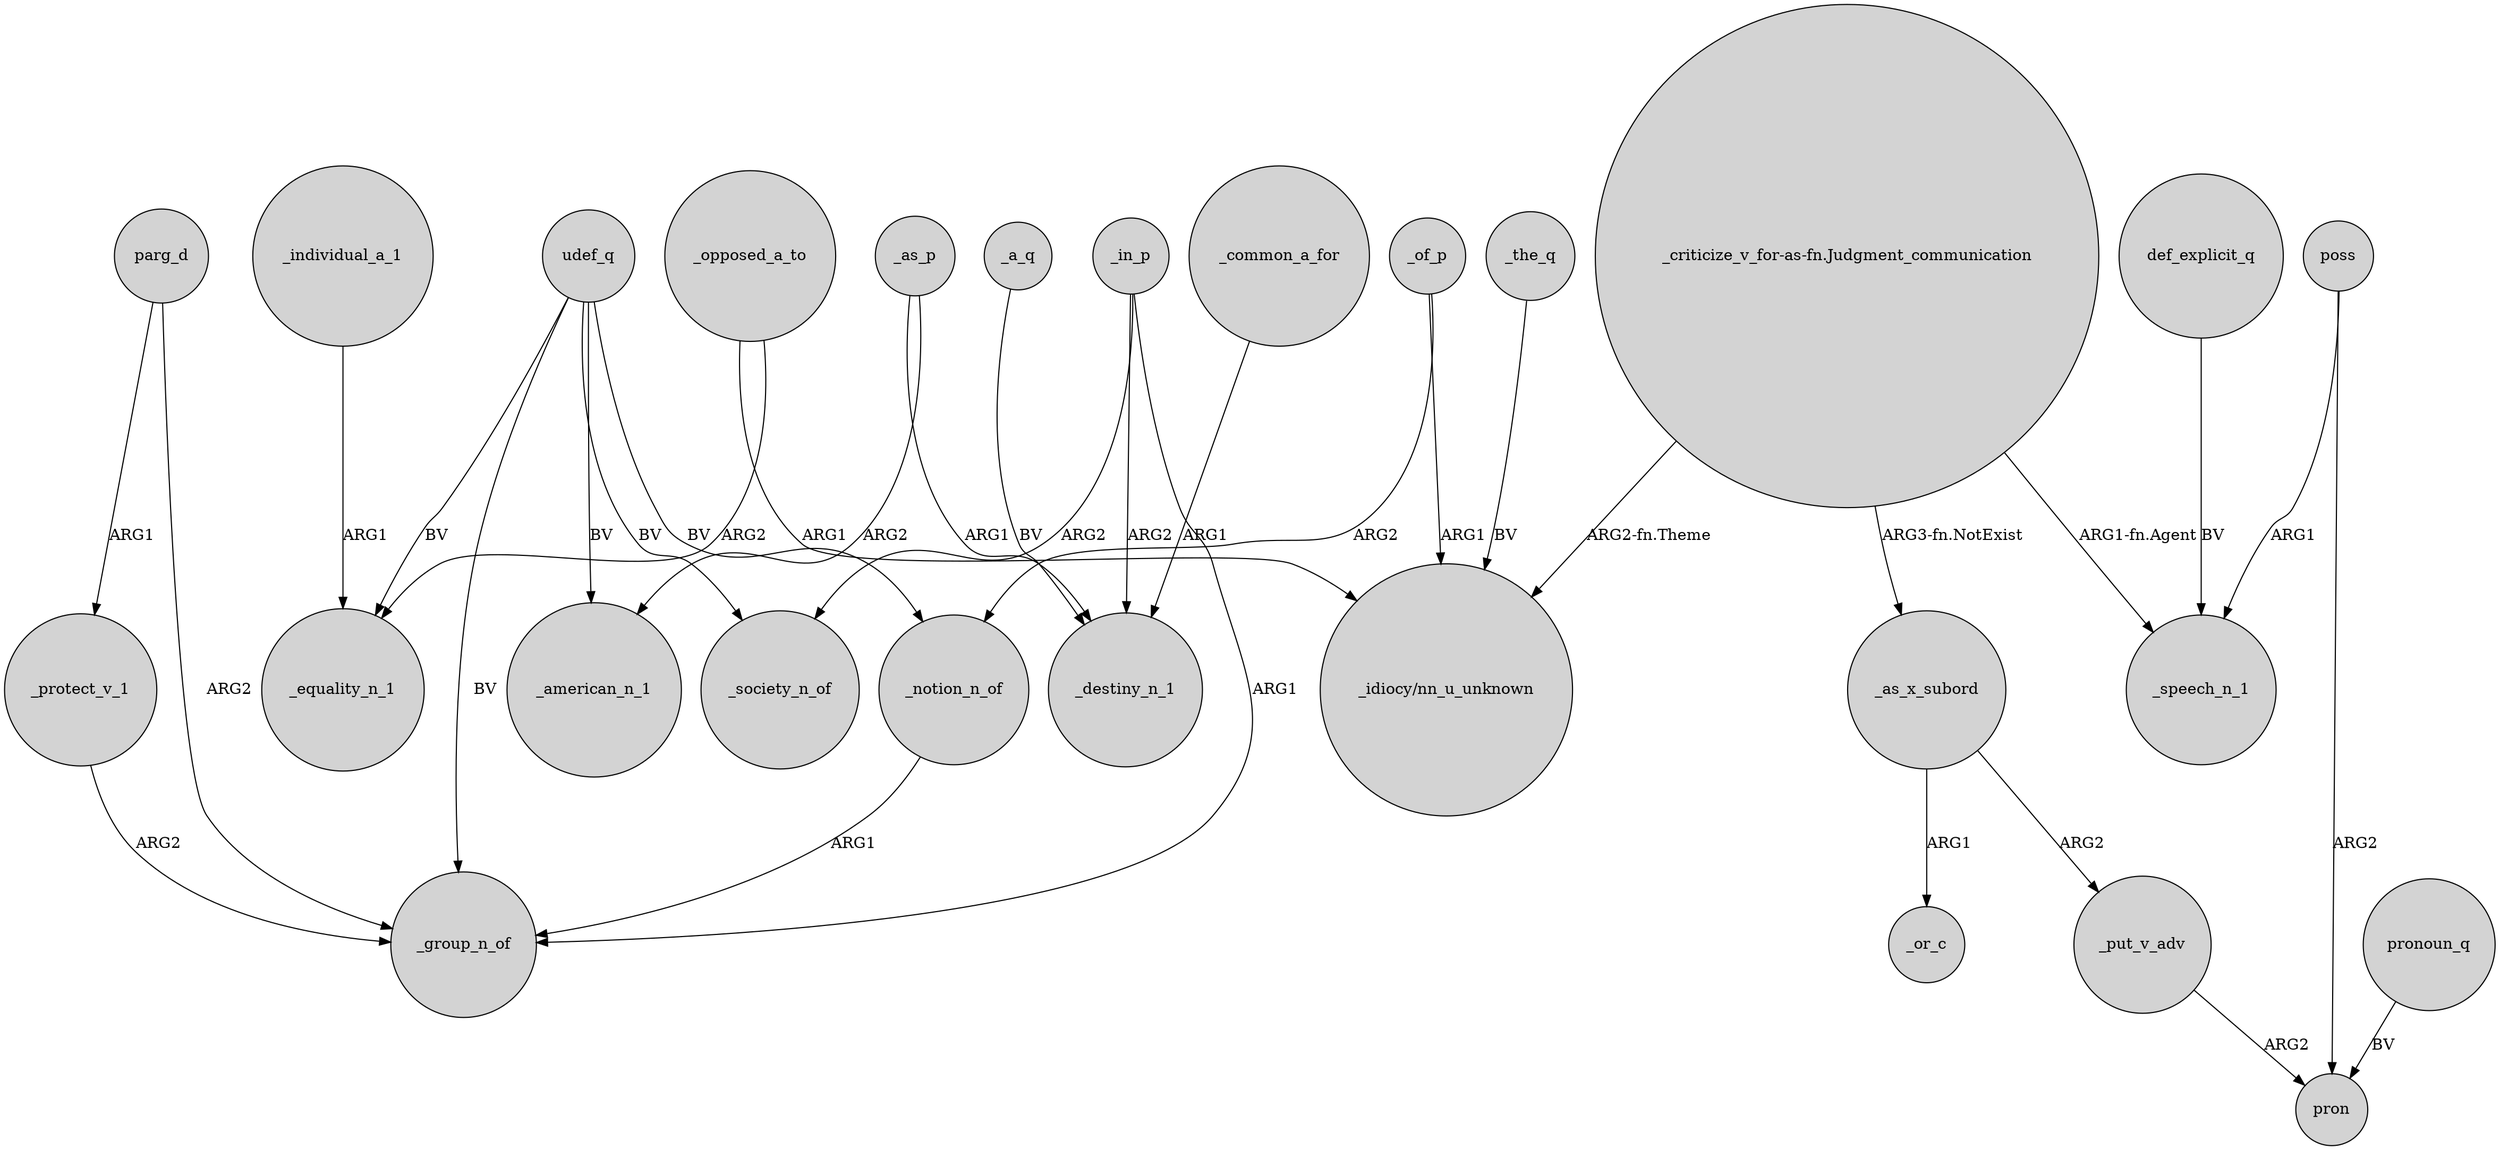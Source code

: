 digraph {
	node [shape=circle style=filled]
	_opposed_a_to -> _equality_n_1 [label=ARG2]
	_of_p -> _notion_n_of [label=ARG2]
	parg_d -> _protect_v_1 [label=ARG1]
	poss -> pron [label=ARG2]
	_as_p -> _american_n_1 [label=ARG2]
	_individual_a_1 -> _equality_n_1 [label=ARG1]
	poss -> _speech_n_1 [label=ARG1]
	_of_p -> "_idiocy/nn_u_unknown" [label=ARG1]
	_as_x_subord -> _or_c [label=ARG1]
	parg_d -> _group_n_of [label=ARG2]
	udef_q -> _notion_n_of [label=BV]
	_opposed_a_to -> "_idiocy/nn_u_unknown" [label=ARG1]
	_common_a_for -> _destiny_n_1 [label=ARG1]
	pronoun_q -> pron [label=BV]
	"_criticize_v_for-as-fn.Judgment_communication" -> _as_x_subord [label="ARG3-fn.NotExist"]
	_as_x_subord -> _put_v_adv [label=ARG2]
	_a_q -> _destiny_n_1 [label=BV]
	"_criticize_v_for-as-fn.Judgment_communication" -> "_idiocy/nn_u_unknown" [label="ARG2-fn.Theme"]
	_put_v_adv -> pron [label=ARG2]
	udef_q -> _equality_n_1 [label=BV]
	udef_q -> _american_n_1 [label=BV]
	_notion_n_of -> _group_n_of [label=ARG1]
	udef_q -> _society_n_of [label=BV]
	def_explicit_q -> _speech_n_1 [label=BV]
	_in_p -> _group_n_of [label=ARG1]
	_as_p -> _destiny_n_1 [label=ARG1]
	_the_q -> "_idiocy/nn_u_unknown" [label=BV]
	_protect_v_1 -> _group_n_of [label=ARG2]
	_in_p -> _society_n_of [label=ARG2]
	"_criticize_v_for-as-fn.Judgment_communication" -> _speech_n_1 [label="ARG1-fn.Agent"]
	udef_q -> _group_n_of [label=BV]
	_in_p -> _destiny_n_1 [label=ARG2]
}
